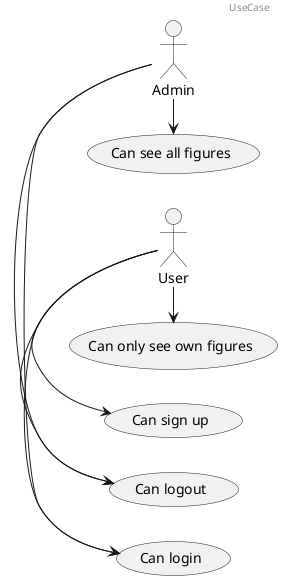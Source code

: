 @startuml Timesheet usecase

header UseCase

:Admin:
:User:

left to right direction
Admin -> (Can login)
Admin -> (Can logout)
Admin -> (Can see all figures)

User -> (Can login)
User -> (Can logout)
User -> (Can sign up)
User -> (Can only see own figures)


@enduml